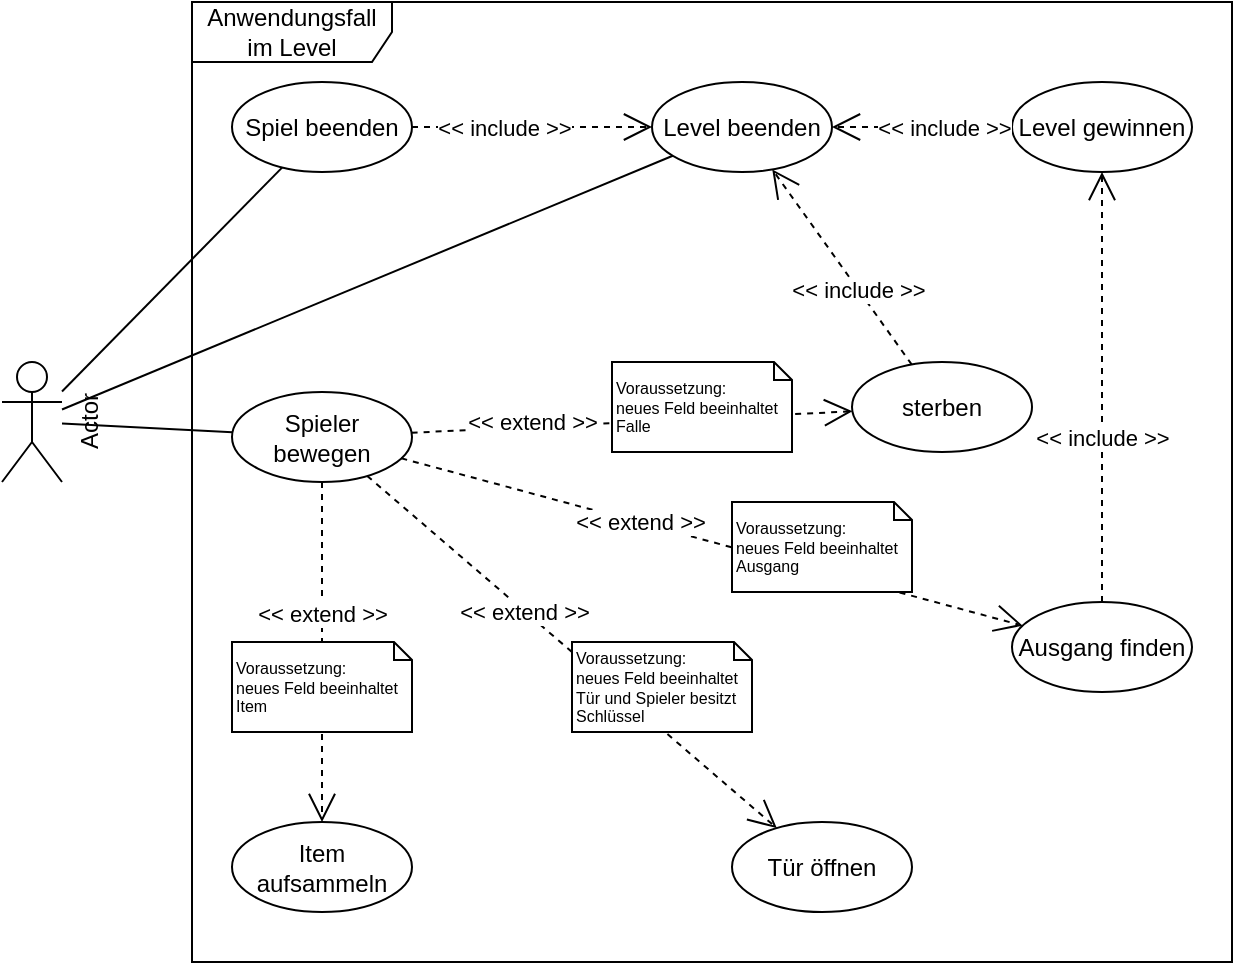 <mxfile version="18.1.2" type="github">
  <diagram id="c4WK5NmcVzo4xofmI_4g" name="Page-1">
    <mxGraphModel dx="791" dy="556" grid="1" gridSize="10" guides="1" tooltips="1" connect="1" arrows="1" fold="1" page="1" pageScale="1" pageWidth="827" pageHeight="1169" math="0" shadow="0">
      <root>
        <mxCell id="0" />
        <mxCell id="1" parent="0" />
        <mxCell id="Rp_j0rJ16RyRe-mVW-OO-1" value="Actor" style="shape=umlActor;verticalLabelPosition=bottom;verticalAlign=top;html=1;outlineConnect=0;direction=south;rotation=-90;" vertex="1" parent="1">
          <mxGeometry x="130" y="395" width="60" height="30" as="geometry" />
        </mxCell>
        <mxCell id="Rp_j0rJ16RyRe-mVW-OO-3" value="Anwendungsfall im Level" style="shape=umlFrame;whiteSpace=wrap;html=1;width=100;" vertex="1" parent="1">
          <mxGeometry x="240" y="200" width="520" height="480" as="geometry" />
        </mxCell>
        <mxCell id="Rp_j0rJ16RyRe-mVW-OO-5" value="Spiel beenden" style="ellipse;whiteSpace=wrap;html=1;" vertex="1" parent="1">
          <mxGeometry x="260" y="240" width="90" height="45" as="geometry" />
        </mxCell>
        <mxCell id="Rp_j0rJ16RyRe-mVW-OO-6" value="&amp;lt;&amp;lt; include &amp;gt;&amp;gt;" style="endArrow=open;endSize=12;dashed=1;html=1;rounded=0;" edge="1" parent="1" source="Rp_j0rJ16RyRe-mVW-OO-5" target="Rp_j0rJ16RyRe-mVW-OO-10">
          <mxGeometry x="-0.231" width="160" relative="1" as="geometry">
            <mxPoint x="340" y="330" as="sourcePoint" />
            <mxPoint x="305" y="330.0" as="targetPoint" />
            <mxPoint as="offset" />
          </mxGeometry>
        </mxCell>
        <mxCell id="Rp_j0rJ16RyRe-mVW-OO-8" value="" style="endArrow=none;html=1;rounded=0;" edge="1" parent="1" source="Rp_j0rJ16RyRe-mVW-OO-1" target="Rp_j0rJ16RyRe-mVW-OO-5">
          <mxGeometry width="50" height="50" relative="1" as="geometry">
            <mxPoint x="360" y="420" as="sourcePoint" />
            <mxPoint x="410" y="370" as="targetPoint" />
          </mxGeometry>
        </mxCell>
        <mxCell id="Rp_j0rJ16RyRe-mVW-OO-9" value="" style="endArrow=none;html=1;rounded=0;" edge="1" parent="1" source="Rp_j0rJ16RyRe-mVW-OO-1" target="Rp_j0rJ16RyRe-mVW-OO-10">
          <mxGeometry width="50" height="50" relative="1" as="geometry">
            <mxPoint x="200" y="296.826" as="sourcePoint" />
            <mxPoint x="269.685" y="366.445" as="targetPoint" />
          </mxGeometry>
        </mxCell>
        <mxCell id="Rp_j0rJ16RyRe-mVW-OO-10" value="Level beenden" style="ellipse;whiteSpace=wrap;html=1;" vertex="1" parent="1">
          <mxGeometry x="470" y="240" width="90" height="45" as="geometry" />
        </mxCell>
        <mxCell id="Rp_j0rJ16RyRe-mVW-OO-11" value="Spieler bewegen" style="ellipse;whiteSpace=wrap;html=1;" vertex="1" parent="1">
          <mxGeometry x="260" y="395" width="90" height="45" as="geometry" />
        </mxCell>
        <mxCell id="Rp_j0rJ16RyRe-mVW-OO-12" value="sterben" style="ellipse;whiteSpace=wrap;html=1;" vertex="1" parent="1">
          <mxGeometry x="570" y="380" width="90" height="45" as="geometry" />
        </mxCell>
        <mxCell id="Rp_j0rJ16RyRe-mVW-OO-13" value="Item aufsammeln" style="ellipse;whiteSpace=wrap;html=1;" vertex="1" parent="1">
          <mxGeometry x="260" y="610" width="90" height="45" as="geometry" />
        </mxCell>
        <mxCell id="Rp_j0rJ16RyRe-mVW-OO-14" value="Tür öffnen" style="ellipse;whiteSpace=wrap;html=1;" vertex="1" parent="1">
          <mxGeometry x="510" y="610" width="90" height="45" as="geometry" />
        </mxCell>
        <mxCell id="Rp_j0rJ16RyRe-mVW-OO-15" value="Ausgang finden" style="ellipse;whiteSpace=wrap;html=1;" vertex="1" parent="1">
          <mxGeometry x="650" y="500" width="90" height="45" as="geometry" />
        </mxCell>
        <mxCell id="Rp_j0rJ16RyRe-mVW-OO-16" value="Level gewinnen" style="ellipse;whiteSpace=wrap;html=1;" vertex="1" parent="1">
          <mxGeometry x="650" y="240" width="90" height="45" as="geometry" />
        </mxCell>
        <mxCell id="Rp_j0rJ16RyRe-mVW-OO-17" value="&amp;lt;&amp;lt; include &amp;gt;&amp;gt;" style="endArrow=open;endSize=12;dashed=1;html=1;rounded=0;" edge="1" parent="1" source="Rp_j0rJ16RyRe-mVW-OO-16" target="Rp_j0rJ16RyRe-mVW-OO-10">
          <mxGeometry x="-0.231" width="160" relative="1" as="geometry">
            <mxPoint x="450" y="275" as="sourcePoint" />
            <mxPoint x="450" y="310.0" as="targetPoint" />
            <mxPoint as="offset" />
          </mxGeometry>
        </mxCell>
        <mxCell id="Rp_j0rJ16RyRe-mVW-OO-18" value="&amp;lt;&amp;lt; include &amp;gt;&amp;gt;" style="endArrow=open;endSize=12;dashed=1;html=1;rounded=0;" edge="1" parent="1" source="Rp_j0rJ16RyRe-mVW-OO-12" target="Rp_j0rJ16RyRe-mVW-OO-10">
          <mxGeometry x="-0.231" width="160" relative="1" as="geometry">
            <mxPoint x="430" y="330" as="sourcePoint" />
            <mxPoint x="430" y="365.0" as="targetPoint" />
            <mxPoint as="offset" />
          </mxGeometry>
        </mxCell>
        <mxCell id="Rp_j0rJ16RyRe-mVW-OO-19" value="" style="endArrow=none;html=1;rounded=0;" edge="1" parent="1" source="Rp_j0rJ16RyRe-mVW-OO-1" target="Rp_j0rJ16RyRe-mVW-OO-11">
          <mxGeometry width="50" height="50" relative="1" as="geometry">
            <mxPoint x="360" y="420" as="sourcePoint" />
            <mxPoint x="410" y="370" as="targetPoint" />
          </mxGeometry>
        </mxCell>
        <mxCell id="Rp_j0rJ16RyRe-mVW-OO-20" value="&amp;lt;&amp;lt; extend &amp;gt;&amp;gt;" style="endArrow=open;endSize=12;dashed=1;html=1;rounded=0;" edge="1" parent="1" source="Rp_j0rJ16RyRe-mVW-OO-11" target="Rp_j0rJ16RyRe-mVW-OO-12">
          <mxGeometry x="-0.453" y="2" width="160" relative="1" as="geometry">
            <mxPoint x="380.0" y="425" as="sourcePoint" />
            <mxPoint x="500.0" y="425" as="targetPoint" />
            <mxPoint as="offset" />
          </mxGeometry>
        </mxCell>
        <mxCell id="Rp_j0rJ16RyRe-mVW-OO-21" value="&amp;lt;&amp;lt; extend &amp;gt;&amp;gt;" style="endArrow=open;endSize=12;dashed=1;html=1;rounded=0;" edge="1" parent="1" source="Rp_j0rJ16RyRe-mVW-OO-11" target="Rp_j0rJ16RyRe-mVW-OO-15">
          <mxGeometry x="-0.231" width="160" relative="1" as="geometry">
            <mxPoint x="353.336" y="415.717" as="sourcePoint" />
            <mxPoint x="486.666" y="374.285" as="targetPoint" />
            <mxPoint as="offset" />
          </mxGeometry>
        </mxCell>
        <mxCell id="Rp_j0rJ16RyRe-mVW-OO-22" value="&amp;lt;&amp;lt; extend &amp;gt;&amp;gt;" style="endArrow=open;endSize=12;dashed=1;html=1;rounded=0;" edge="1" parent="1" source="Rp_j0rJ16RyRe-mVW-OO-11" target="Rp_j0rJ16RyRe-mVW-OO-14">
          <mxGeometry x="-0.231" width="160" relative="1" as="geometry">
            <mxPoint x="363.336" y="425.717" as="sourcePoint" />
            <mxPoint x="496.666" y="384.285" as="targetPoint" />
            <mxPoint as="offset" />
          </mxGeometry>
        </mxCell>
        <mxCell id="Rp_j0rJ16RyRe-mVW-OO-23" value="&amp;lt;&amp;lt; extend &amp;gt;&amp;gt;" style="endArrow=open;endSize=12;dashed=1;html=1;rounded=0;" edge="1" parent="1" source="Rp_j0rJ16RyRe-mVW-OO-11" target="Rp_j0rJ16RyRe-mVW-OO-13">
          <mxGeometry x="-0.231" width="160" relative="1" as="geometry">
            <mxPoint x="373.336" y="435.717" as="sourcePoint" />
            <mxPoint x="506.666" y="394.285" as="targetPoint" />
            <mxPoint as="offset" />
          </mxGeometry>
        </mxCell>
        <mxCell id="Rp_j0rJ16RyRe-mVW-OO-24" value="&amp;lt;&amp;lt; include &amp;gt;&amp;gt;" style="endArrow=open;endSize=12;dashed=1;html=1;rounded=0;" edge="1" parent="1" source="Rp_j0rJ16RyRe-mVW-OO-15" target="Rp_j0rJ16RyRe-mVW-OO-16">
          <mxGeometry x="-0.231" width="160" relative="1" as="geometry">
            <mxPoint x="616.23" y="372.051" as="sourcePoint" />
            <mxPoint x="543.697" y="292.966" as="targetPoint" />
            <mxPoint as="offset" />
          </mxGeometry>
        </mxCell>
        <mxCell id="Rp_j0rJ16RyRe-mVW-OO-25" value="&lt;div style=&quot;font-size: 8px;&quot; align=&quot;left&quot;&gt;&lt;font style=&quot;font-size: 8px;&quot;&gt;Voraussetzung:&lt;/font&gt;&lt;font style=&quot;font-size: 8px;&quot;&gt;&lt;br style=&quot;font-size: 8px;&quot;&gt;&lt;/font&gt;&lt;/div&gt;&lt;div style=&quot;font-size: 8px;&quot; align=&quot;left&quot;&gt;&lt;font style=&quot;font-size: 8px;&quot;&gt;neues Feld beeinhaltet&lt;/font&gt;&lt;font style=&quot;font-size: 8px;&quot;&gt;&lt;br style=&quot;font-size: 8px;&quot;&gt;&lt;/font&gt;&lt;/div&gt;&lt;font style=&quot;font-size: 8px;&quot;&gt;Item&lt;/font&gt;" style="shape=note;size=9;whiteSpace=wrap;html=1;align=left;fontSize=8;" vertex="1" parent="1">
          <mxGeometry x="260" y="520" width="90" height="45" as="geometry" />
        </mxCell>
        <mxCell id="Rp_j0rJ16RyRe-mVW-OO-26" value="&lt;div style=&quot;font-size: 8px;&quot; align=&quot;left&quot;&gt;&lt;font style=&quot;font-size: 8px;&quot;&gt;Voraussetzung:&lt;/font&gt;&lt;font style=&quot;font-size: 8px;&quot;&gt;&lt;br style=&quot;font-size: 8px;&quot;&gt;&lt;/font&gt;&lt;/div&gt;&lt;div style=&quot;font-size: 8px;&quot; align=&quot;left&quot;&gt;&lt;font style=&quot;font-size: 8px;&quot;&gt;neues Feld beeinhaltet&lt;/font&gt;&lt;font style=&quot;font-size: 8px;&quot;&gt; Tür und Spieler besitzt Schlüssel&lt;br style=&quot;font-size: 8px;&quot;&gt;&lt;/font&gt;&lt;/div&gt;&lt;font style=&quot;font-size: 8px;&quot;&gt;&lt;/font&gt;" style="shape=note;size=9;whiteSpace=wrap;html=1;align=left;fontSize=8;" vertex="1" parent="1">
          <mxGeometry x="430" y="520" width="90" height="45" as="geometry" />
        </mxCell>
        <mxCell id="Rp_j0rJ16RyRe-mVW-OO-27" value="&lt;div style=&quot;font-size: 8px;&quot; align=&quot;left&quot;&gt;&lt;font style=&quot;font-size: 8px;&quot;&gt;Voraussetzung:&lt;/font&gt;&lt;font style=&quot;font-size: 8px;&quot;&gt;&lt;br style=&quot;font-size: 8px;&quot;&gt;&lt;/font&gt;&lt;/div&gt;&lt;div style=&quot;font-size: 8px;&quot; align=&quot;left&quot;&gt;&lt;font style=&quot;font-size: 8px;&quot;&gt;neues Feld beeinhaltet&lt;/font&gt;&lt;font style=&quot;font-size: 8px;&quot;&gt; Ausgang&lt;br style=&quot;font-size: 8px;&quot;&gt;&lt;/font&gt;&lt;/div&gt;&lt;font style=&quot;font-size: 8px;&quot;&gt;&lt;/font&gt;" style="shape=note;size=9;whiteSpace=wrap;html=1;align=left;fontSize=8;" vertex="1" parent="1">
          <mxGeometry x="510" y="450" width="90" height="45" as="geometry" />
        </mxCell>
        <mxCell id="Rp_j0rJ16RyRe-mVW-OO-29" value="&lt;div style=&quot;font-size: 8px;&quot; align=&quot;left&quot;&gt;&lt;font style=&quot;font-size: 8px;&quot;&gt;Voraussetzung:&lt;/font&gt;&lt;font style=&quot;font-size: 8px;&quot;&gt;&lt;br style=&quot;font-size: 8px;&quot;&gt;&lt;/font&gt;&lt;/div&gt;&lt;div style=&quot;font-size: 8px;&quot; align=&quot;left&quot;&gt;&lt;font style=&quot;font-size: 8px;&quot;&gt;neues Feld beeinhaltet&lt;/font&gt;&lt;font style=&quot;font-size: 8px;&quot;&gt; Falle&lt;br style=&quot;font-size: 8px;&quot;&gt;&lt;/font&gt;&lt;/div&gt;&lt;font style=&quot;font-size: 8px;&quot;&gt;&lt;/font&gt;" style="shape=note;size=9;whiteSpace=wrap;html=1;align=left;fontSize=8;" vertex="1" parent="1">
          <mxGeometry x="450" y="380" width="90" height="45" as="geometry" />
        </mxCell>
      </root>
    </mxGraphModel>
  </diagram>
</mxfile>
